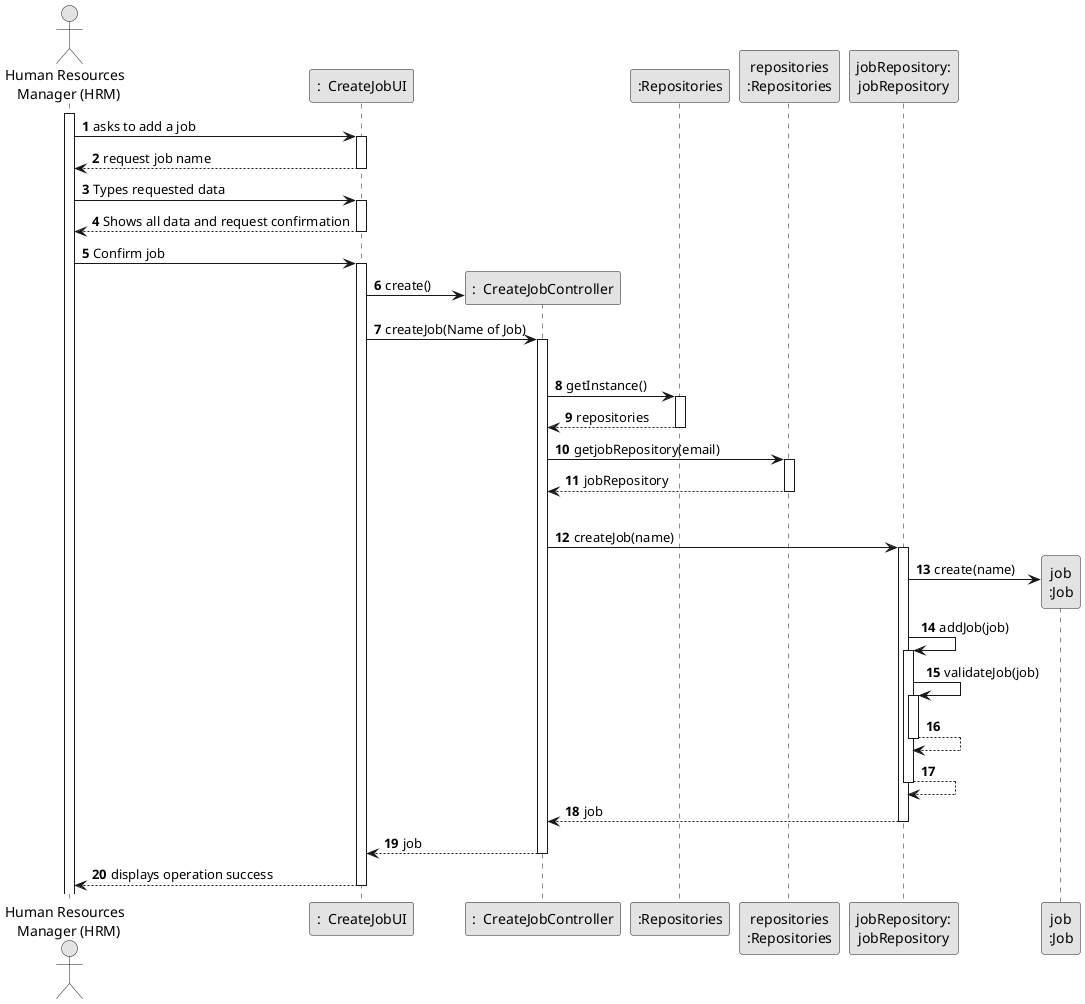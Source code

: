 @startuml
skinparam monochrome true
skinparam packageStyle rectangle
skinparam shadowing false

autonumber

'hide footbox
actor "Human Resources \n Manager (HRM)" as ADM
participant ":  CreateJobUI" as UI
participant ":  CreateJobController" as CTRL
participant ":Repositories" as RepositorySingleton
participant "repositories\n:Repositories" as PLAT
participant "jobRepository:\njobRepository" as JobRepository
participant "job\n:Job" as JOB

activate ADM

        ADM -> UI : asks to add a job

        activate UI
'
            UI --> ADM : request job name

         deactivate UI

            ADM -> UI : Types requested data

         activate UI

           UI --> ADM : Shows all data and request confirmation

         deactivate UI

            ADM -> UI : Confirm job
    activate UI
        UI -> CTRL** : create()

        UI -> CTRL : createJob(Name of Job)
        activate CTRL

            |||
            CTRL -> RepositorySingleton: getInstance()
            activate RepositorySingleton

            RepositorySingleton --> CTRL: repositories
            deactivate RepositorySingleton

            CTRL -> PLAT: getjobRepository(email)
            activate PLAT

                PLAT --> CTRL: jobRepository
            deactivate PLAT
            |||
            CTRL -> JobRepository: createJob(name)
            activate JobRepository

                JobRepository -> JOB**: create(name)
                JobRepository -> JobRepository: addJob(job)
                activate JobRepository
                    JobRepository -> JobRepository: validateJob(job)
                    activate JobRepository
                    JobRepository --> JobRepository
                    deactivate JobRepository
                JobRepository --> JobRepository
                deactivate JobRepository

                JobRepository --> CTRL : job

            deactivate JobRepository

            CTRL --> UI: job
            deactivate CTRL
            UI --> ADM: displays operation success
    deactivate UI

@enduml